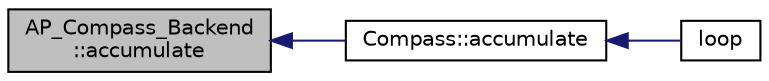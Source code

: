 digraph "AP_Compass_Backend::accumulate"
{
 // INTERACTIVE_SVG=YES
  edge [fontname="Helvetica",fontsize="10",labelfontname="Helvetica",labelfontsize="10"];
  node [fontname="Helvetica",fontsize="10",shape=record];
  rankdir="LR";
  Node1 [label="AP_Compass_Backend\l::accumulate",height=0.2,width=0.4,color="black", fillcolor="grey75", style="filled", fontcolor="black"];
  Node1 -> Node2 [dir="back",color="midnightblue",fontsize="10",style="solid",fontname="Helvetica"];
  Node2 [label="Compass::accumulate",height=0.2,width=0.4,color="black", fillcolor="white", style="filled",URL="$classCompass.html#aa3372aa51bd41b1d3ee3a9234a4396a0"];
  Node2 -> Node3 [dir="back",color="midnightblue",fontsize="10",style="solid",fontname="Helvetica"];
  Node3 [label="loop",height=0.2,width=0.4,color="black", fillcolor="white", style="filled",URL="$AP__Compass__test_8cpp.html#afe461d27b9c48d5921c00d521181f12f"];
}
